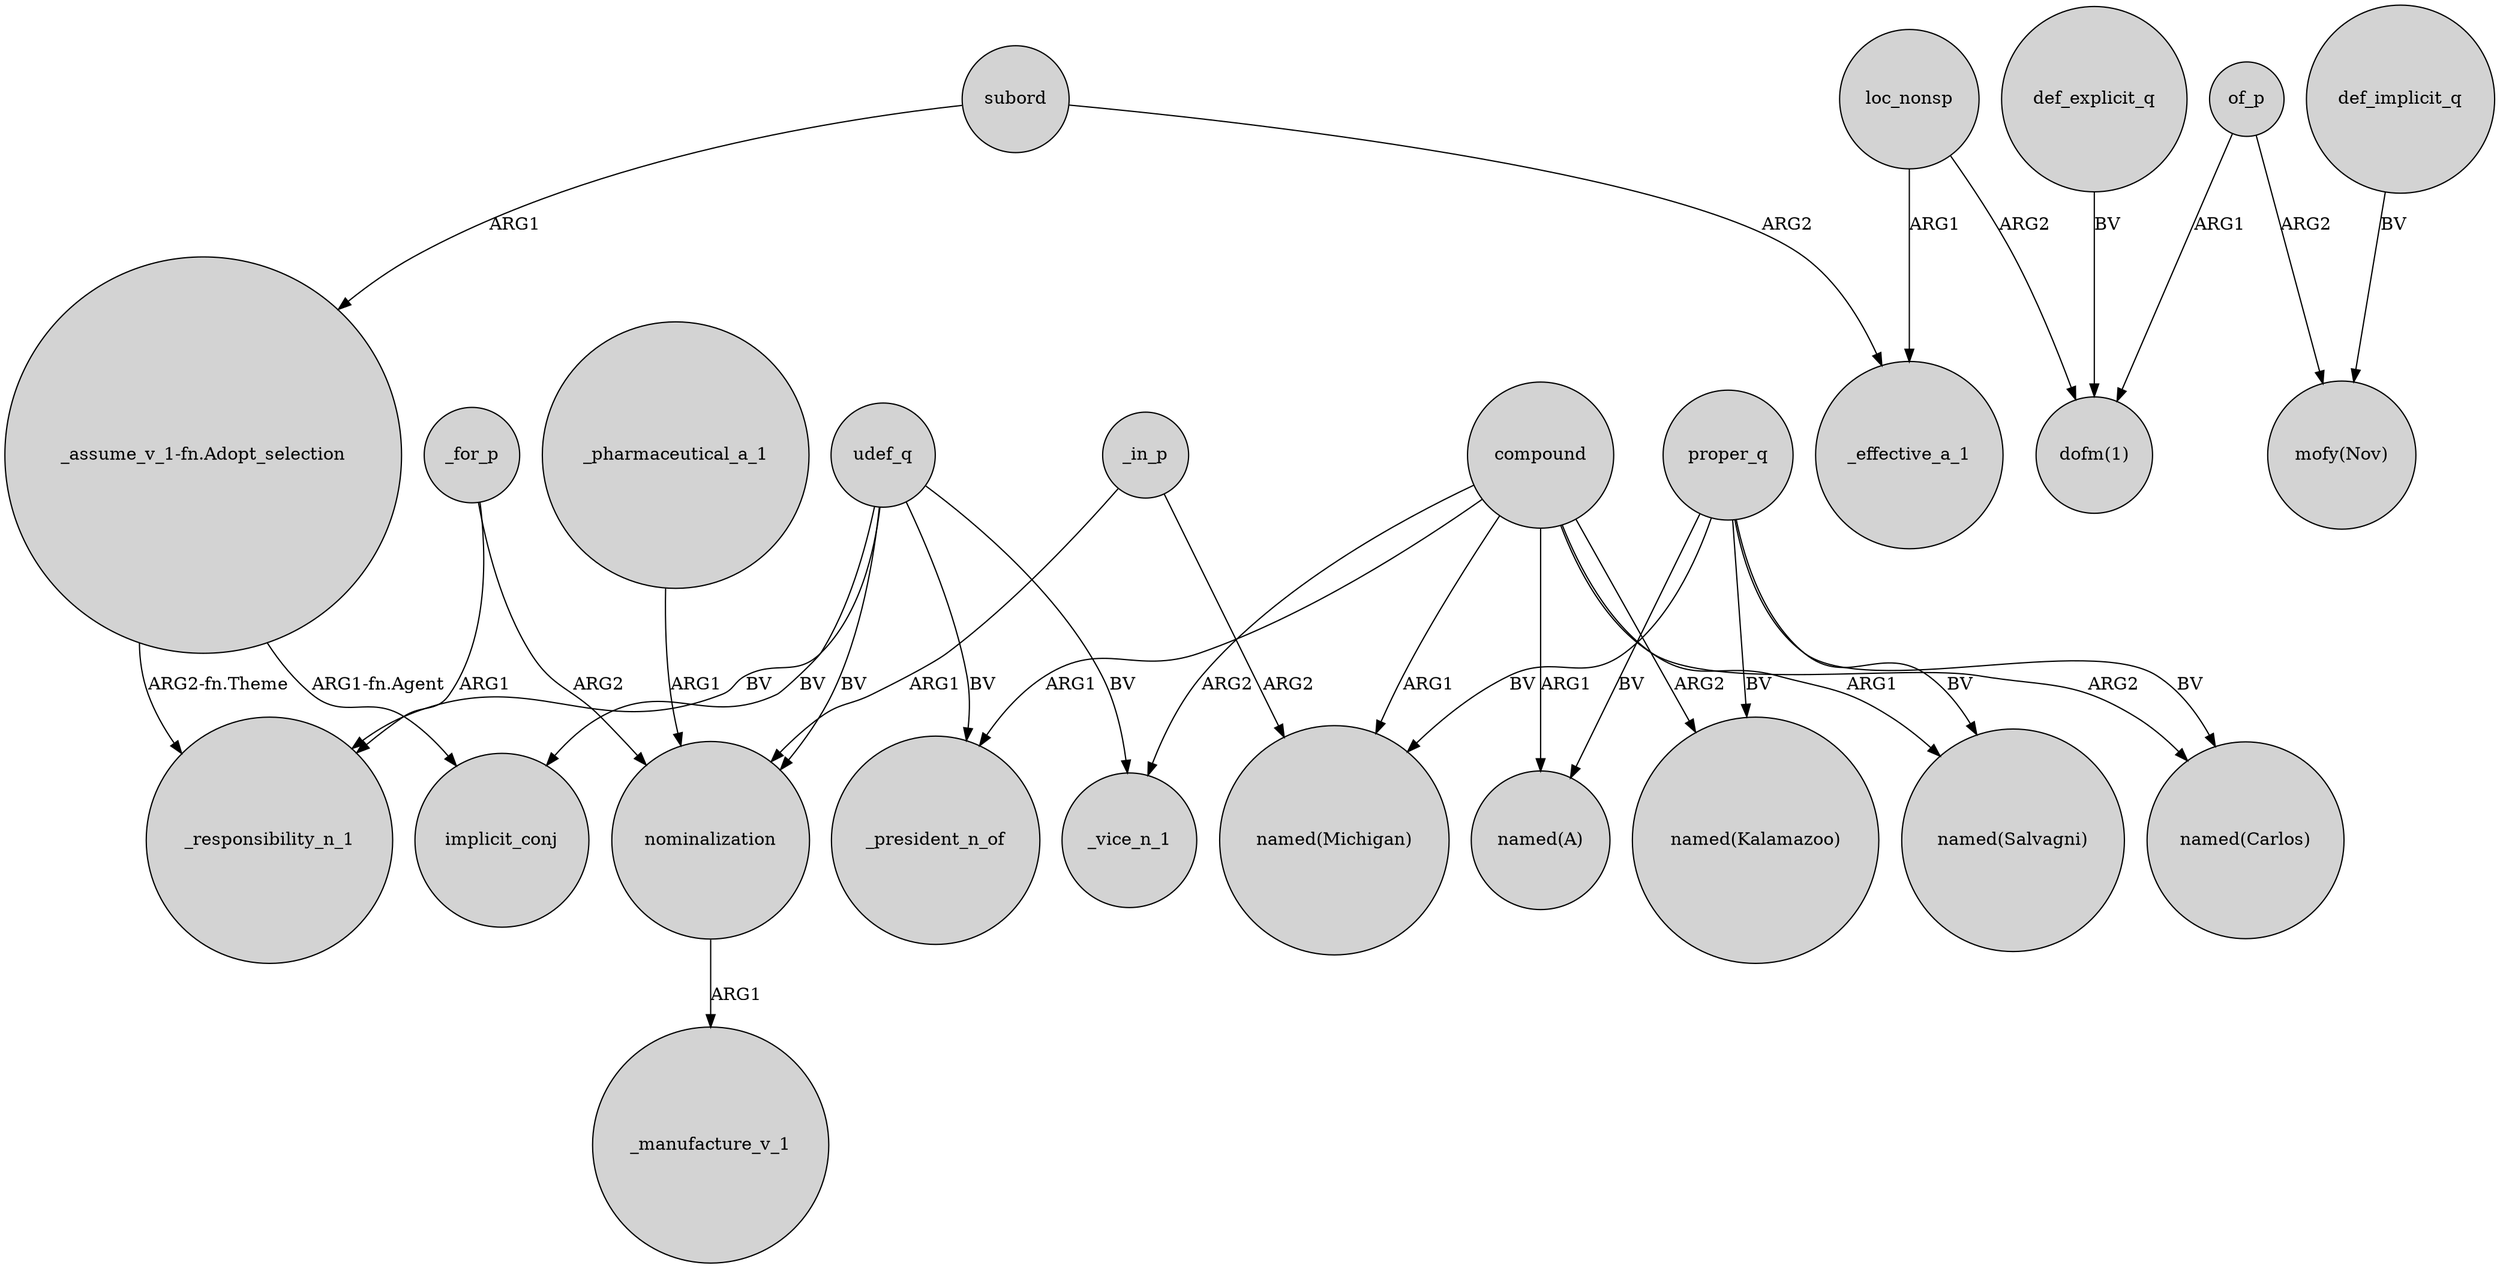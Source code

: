 digraph {
	node [shape=circle style=filled]
	udef_q -> _responsibility_n_1 [label=BV]
	compound -> _vice_n_1 [label=ARG2]
	subord -> _effective_a_1 [label=ARG2]
	loc_nonsp -> "dofm(1)" [label=ARG2]
	_for_p -> nominalization [label=ARG2]
	proper_q -> "named(Salvagni)" [label=BV]
	"_assume_v_1-fn.Adopt_selection" -> _responsibility_n_1 [label="ARG2-fn.Theme"]
	nominalization -> _manufacture_v_1 [label=ARG1]
	_in_p -> "named(Michigan)" [label=ARG2]
	proper_q -> "named(Kalamazoo)" [label=BV]
	compound -> "named(A)" [label=ARG1]
	"_assume_v_1-fn.Adopt_selection" -> implicit_conj [label="ARG1-fn.Agent"]
	udef_q -> implicit_conj [label=BV]
	compound -> "named(Kalamazoo)" [label=ARG2]
	udef_q -> _vice_n_1 [label=BV]
	subord -> "_assume_v_1-fn.Adopt_selection" [label=ARG1]
	compound -> "named(Carlos)" [label=ARG2]
	compound -> _president_n_of [label=ARG1]
	udef_q -> _president_n_of [label=BV]
	proper_q -> "named(Michigan)" [label=BV]
	_in_p -> nominalization [label=ARG1]
	def_explicit_q -> "dofm(1)" [label=BV]
	_pharmaceutical_a_1 -> nominalization [label=ARG1]
	udef_q -> nominalization [label=BV]
	compound -> "named(Michigan)" [label=ARG1]
	proper_q -> "named(Carlos)" [label=BV]
	of_p -> "mofy(Nov)" [label=ARG2]
	_for_p -> _responsibility_n_1 [label=ARG1]
	def_implicit_q -> "mofy(Nov)" [label=BV]
	compound -> "named(Salvagni)" [label=ARG1]
	loc_nonsp -> _effective_a_1 [label=ARG1]
	of_p -> "dofm(1)" [label=ARG1]
	proper_q -> "named(A)" [label=BV]
}
